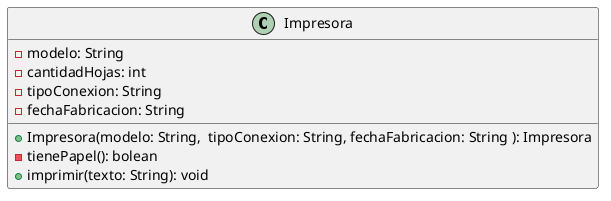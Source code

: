 @startuml

class Impresora {
- modelo: String
- cantidadHojas: int
- tipoConexion: String
- fechaFabricacion: String
+ Impresora(modelo: String,  tipoConexion: String, fechaFabricacion: String ): Impresora
-tienePapel(): bolean
+ imprimir(texto: String): void
}
@enduml